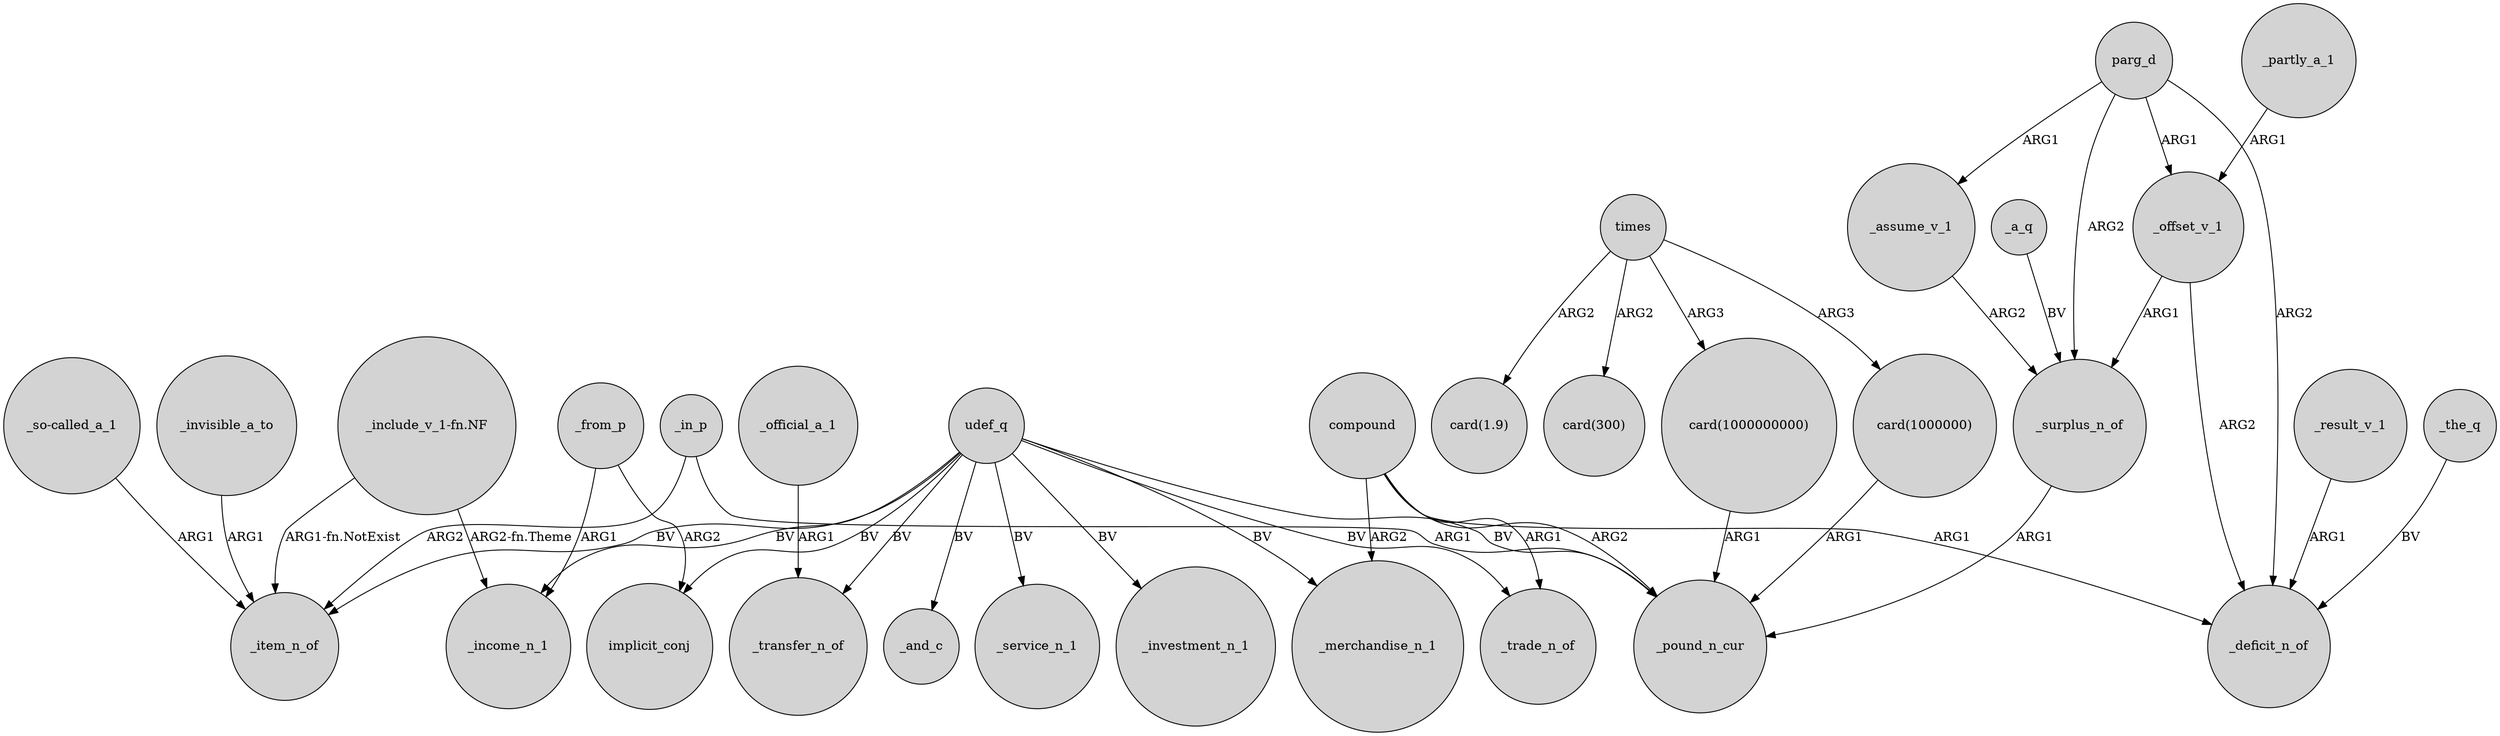 digraph {
	node [shape=circle style=filled]
	_official_a_1 -> _transfer_n_of [label=ARG1]
	"_include_v_1-fn.NF" -> _item_n_of [label="ARG1-fn.NotExist"]
	udef_q -> _trade_n_of [label=BV]
	_partly_a_1 -> _offset_v_1 [label=ARG1]
	_a_q -> _surplus_n_of [label=BV]
	_offset_v_1 -> _surplus_n_of [label=ARG1]
	parg_d -> _assume_v_1 [label=ARG1]
	"card(1000000)" -> _pound_n_cur [label=ARG1]
	compound -> _trade_n_of [label=ARG1]
	udef_q -> _merchandise_n_1 [label=BV]
	_in_p -> _pound_n_cur [label=ARG1]
	_from_p -> _income_n_1 [label=ARG1]
	_offset_v_1 -> _deficit_n_of [label=ARG2]
	udef_q -> _pound_n_cur [label=BV]
	udef_q -> _transfer_n_of [label=BV]
	times -> "card(300)" [label=ARG2]
	_in_p -> _item_n_of [label=ARG2]
	udef_q -> implicit_conj [label=BV]
	times -> "card(1000000000)" [label=ARG3]
	_result_v_1 -> _deficit_n_of [label=ARG1]
	compound -> _pound_n_cur [label=ARG2]
	udef_q -> _item_n_of [label=BV]
	times -> "card(1.9)" [label=ARG2]
	udef_q -> _service_n_1 [label=BV]
	times -> "card(1000000)" [label=ARG3]
	"_include_v_1-fn.NF" -> _income_n_1 [label="ARG2-fn.Theme"]
	compound -> _deficit_n_of [label=ARG1]
	_from_p -> implicit_conj [label=ARG2]
	"card(1000000000)" -> _pound_n_cur [label=ARG1]
	"_so-called_a_1" -> _item_n_of [label=ARG1]
	_invisible_a_to -> _item_n_of [label=ARG1]
	udef_q -> _investment_n_1 [label=BV]
	_the_q -> _deficit_n_of [label=BV]
	compound -> _merchandise_n_1 [label=ARG2]
	_assume_v_1 -> _surplus_n_of [label=ARG2]
	_surplus_n_of -> _pound_n_cur [label=ARG1]
	udef_q -> _and_c [label=BV]
	parg_d -> _deficit_n_of [label=ARG2]
	parg_d -> _offset_v_1 [label=ARG1]
	udef_q -> _income_n_1 [label=BV]
	parg_d -> _surplus_n_of [label=ARG2]
}
